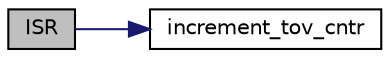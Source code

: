 digraph "ISR"
{
  edge [fontname="Helvetica",fontsize="10",labelfontname="Helvetica",labelfontsize="10"];
  node [fontname="Helvetica",fontsize="10",shape=record];
  rankdir="LR";
  Node1 [label="ISR",height=0.2,width=0.4,color="black", fillcolor="grey75", style="filled", fontcolor="black"];
  Node1 -> Node2 [color="midnightblue",fontsize="10",style="solid",fontname="Helvetica"];
  Node2 [label="increment_tov_cntr",height=0.2,width=0.4,color="black", fillcolor="white", style="filled",URL="$motion_8c.html#a458442d1afccdedc2e4c6e120e8a9ab3"];
}
